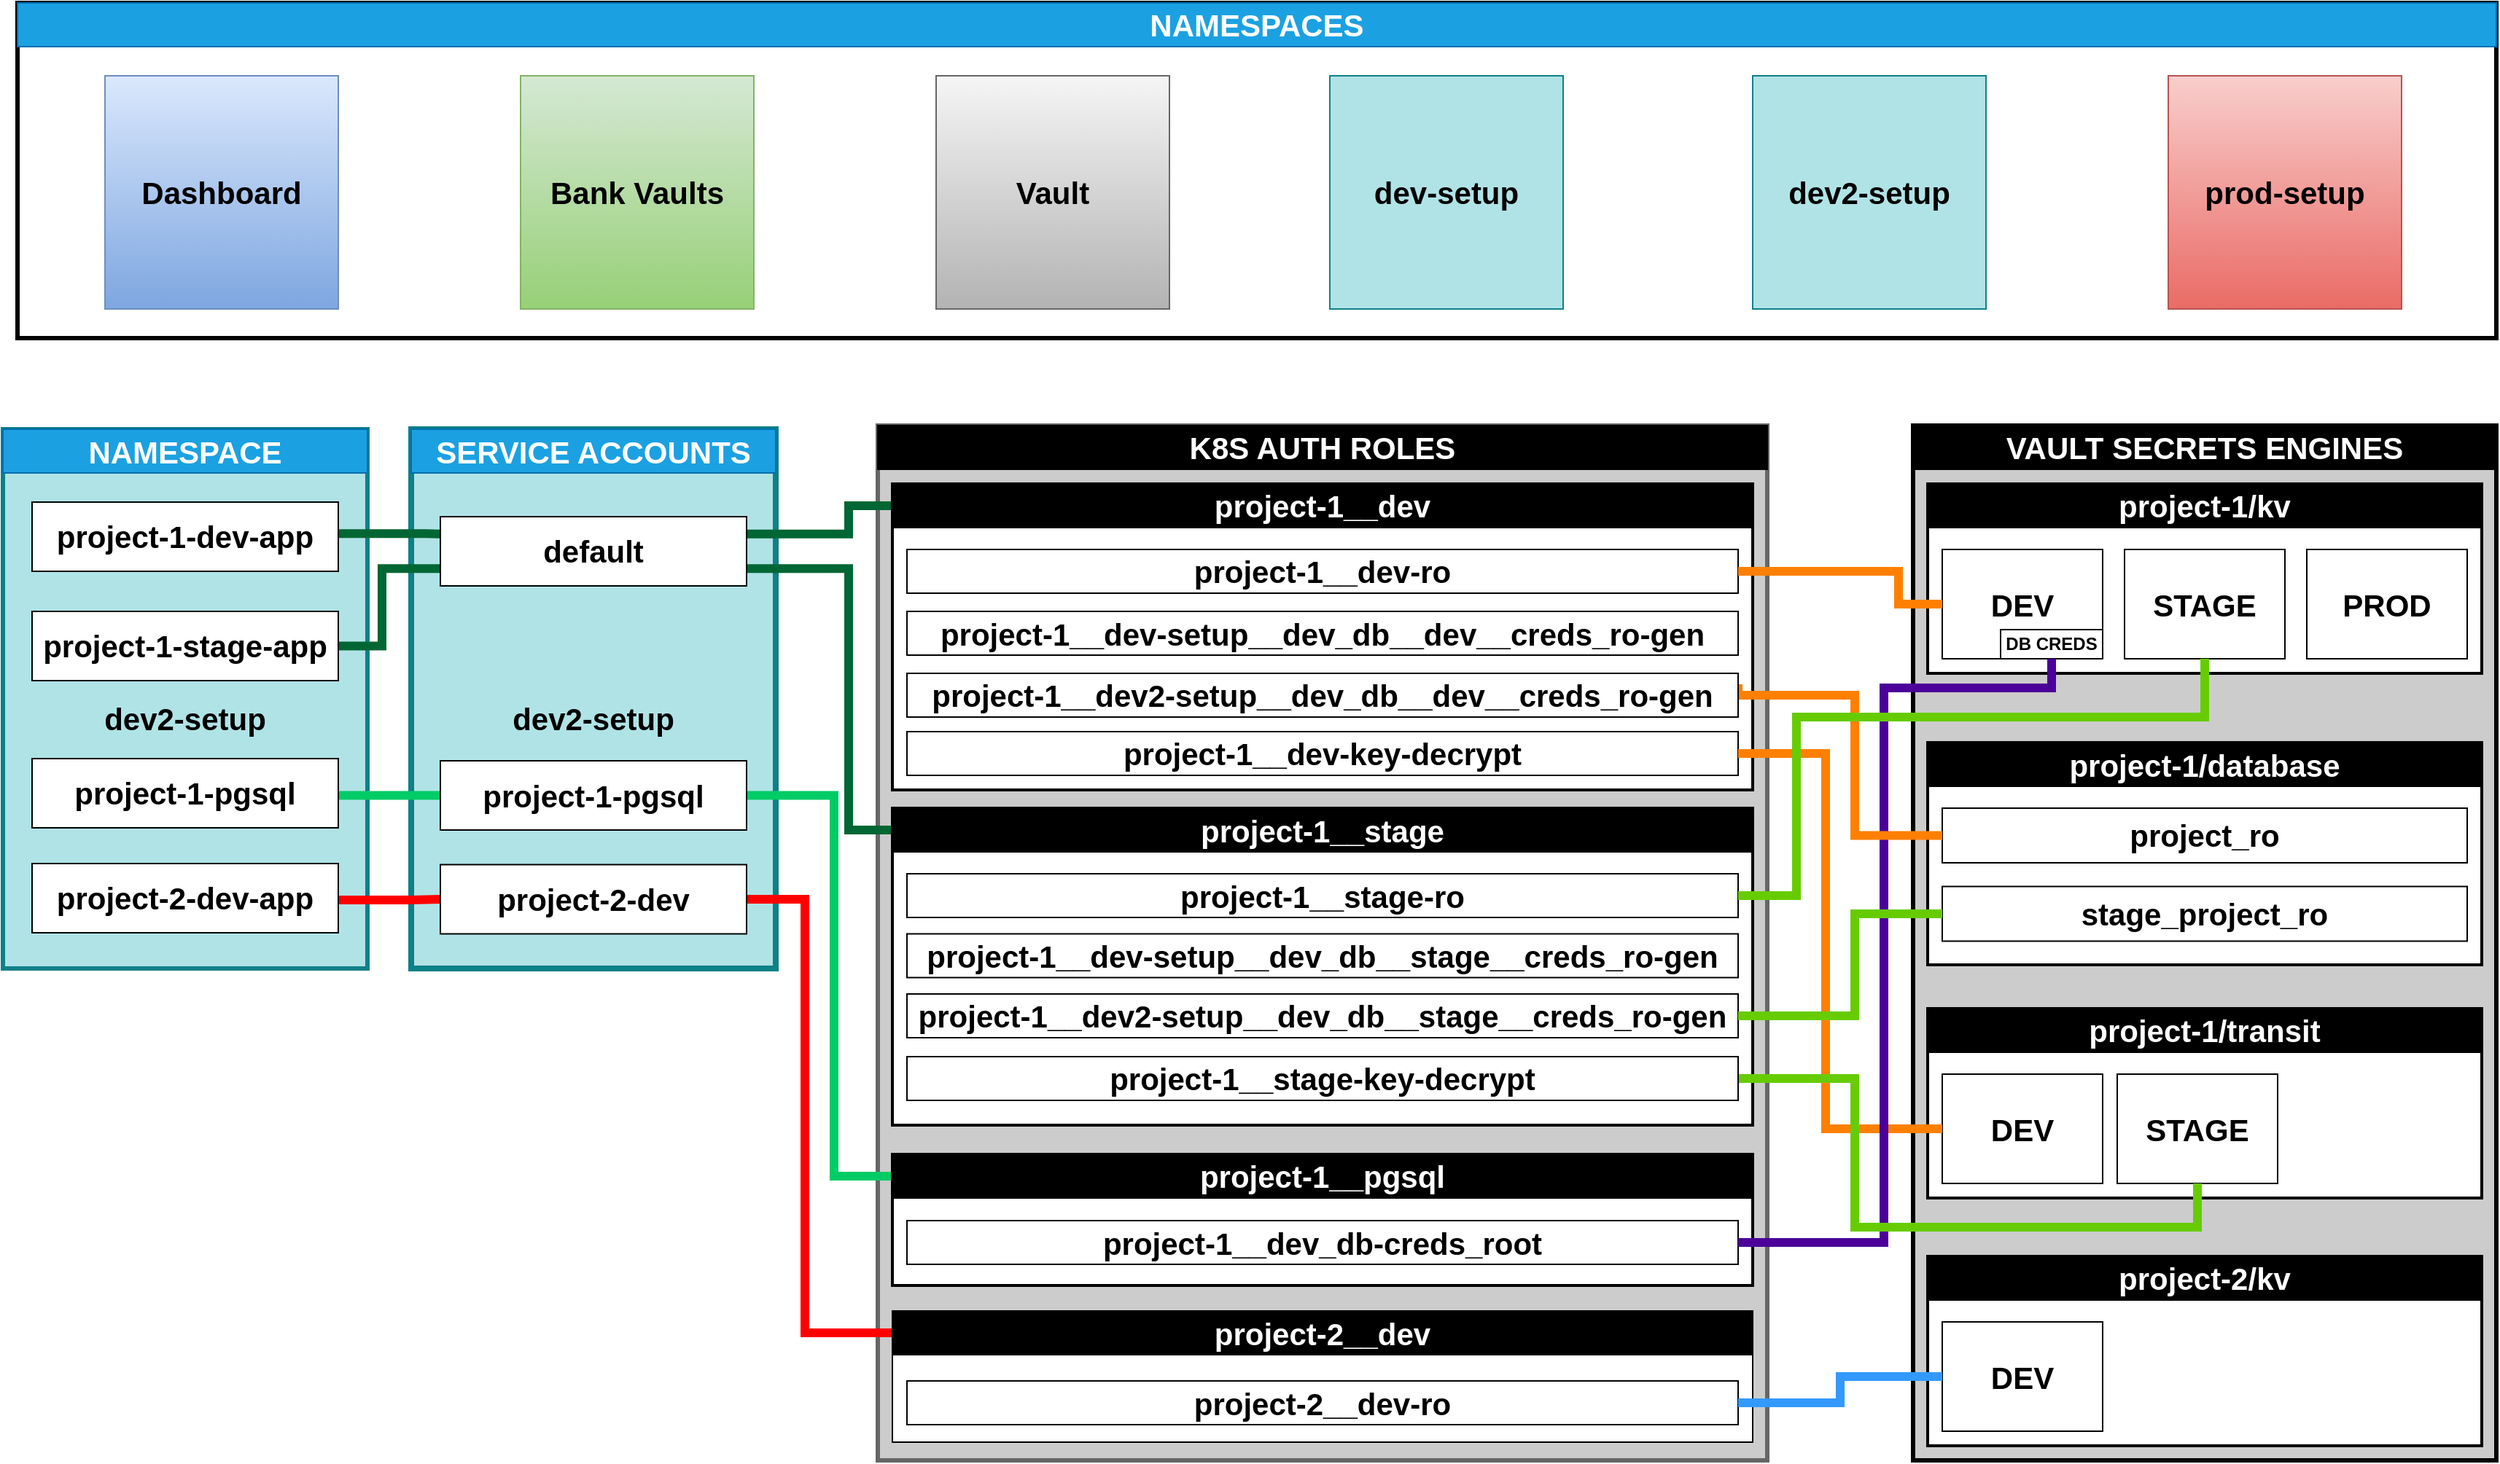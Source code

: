 <mxfile version="14.6.13" type="device"><diagram id="BAF_-7gqzAUOzykMEZvE" name="Page-1"><mxGraphModel dx="2881" dy="2304" grid="1" gridSize="10" guides="1" tooltips="1" connect="1" arrows="1" fold="1" page="1" pageScale="1" pageWidth="850" pageHeight="1100" math="0" shadow="0"><root><mxCell id="0"/><mxCell id="1" parent="0"/><mxCell id="eI4nsN-iS0UbOhHZ_C9s-115" value="&lt;b&gt;&lt;br&gt;dev2-setup&lt;/b&gt;" style="rounded=0;whiteSpace=wrap;html=1;fontSize=21;strokeWidth=4;fillColor=#b0e3e6;strokeColor=#0e8088;" parent="1" vertex="1"><mxGeometry x="-90" y="282.5" width="250" height="370" as="geometry"/></mxCell><mxCell id="eI4nsN-iS0UbOhHZ_C9s-113" value="&lt;b&gt;&lt;br&gt;dev2-setup&lt;/b&gt;" style="rounded=0;whiteSpace=wrap;html=1;fontSize=21;strokeWidth=3;fillColor=#b0e3e6;strokeColor=#0e8088;" parent="1" vertex="1"><mxGeometry x="-370" y="282.5" width="250" height="370" as="geometry"/></mxCell><mxCell id="eI4nsN-iS0UbOhHZ_C9s-38" value="" style="rounded=0;whiteSpace=wrap;html=1;strokeWidth=3;" parent="1" vertex="1"><mxGeometry x="-360" y="-10" width="1700" height="230" as="geometry"/></mxCell><mxCell id="eI4nsN-iS0UbOhHZ_C9s-2" value="Bank Vaults" style="whiteSpace=wrap;html=1;aspect=fixed;fontStyle=1;fontSize=21;gradientColor=#97d077;fillColor=#d5e8d4;strokeColor=#82b366;" parent="1" vertex="1"><mxGeometry x="-15" y="40" width="160" height="160" as="geometry"/></mxCell><mxCell id="eI4nsN-iS0UbOhHZ_C9s-3" value="Vault" style="whiteSpace=wrap;html=1;aspect=fixed;fontStyle=1;fontSize=21;gradientColor=#b3b3b3;fillColor=#f5f5f5;strokeColor=#666666;" parent="1" vertex="1"><mxGeometry x="270" y="40" width="160" height="160" as="geometry"/></mxCell><mxCell id="eI4nsN-iS0UbOhHZ_C9s-4" value="dev-setup" style="whiteSpace=wrap;html=1;aspect=fixed;fontStyle=1;fontSize=21;fillColor=#b0e3e6;strokeColor=#0e8088;" parent="1" vertex="1"><mxGeometry x="540" y="40" width="160" height="160" as="geometry"/></mxCell><mxCell id="eI4nsN-iS0UbOhHZ_C9s-5" value="prod-setup" style="whiteSpace=wrap;html=1;aspect=fixed;fontStyle=1;fontSize=21;gradientColor=#ea6b66;fillColor=#f8cecc;strokeColor=#b85450;" parent="1" vertex="1"><mxGeometry x="1115" y="40" width="160" height="160" as="geometry"/></mxCell><mxCell id="eI4nsN-iS0UbOhHZ_C9s-20" value="Dashboard" style="whiteSpace=wrap;html=1;aspect=fixed;fontStyle=1;fontSize=21;gradientColor=#7ea6e0;fillColor=#dae8fc;strokeColor=#6c8ebf;" parent="1" vertex="1"><mxGeometry x="-300" y="40" width="160" height="160" as="geometry"/></mxCell><mxCell id="eI4nsN-iS0UbOhHZ_C9s-24" value="SERVICE ACCOUNTS" style="rounded=0;whiteSpace=wrap;html=1;fontStyle=1;fontSize=21;fillColor=#1ba1e2;fontColor=#ffffff;strokeColor=#006EAF;" parent="1" vertex="1"><mxGeometry x="-90" y="282.5" width="250" height="30" as="geometry"/></mxCell><mxCell id="eI4nsN-iS0UbOhHZ_C9s-39" value="NAMESPACES" style="rounded=0;whiteSpace=wrap;html=1;fontStyle=1;fontSize=21;fontColor=#ffffff;fillColor=#1ba1e2;strokeColor=#006EAF;" parent="1" vertex="1"><mxGeometry x="-360" y="-10" width="1700" height="30" as="geometry"/></mxCell><mxCell id="eI4nsN-iS0UbOhHZ_C9s-40" value="" style="rounded=0;whiteSpace=wrap;html=1;strokeWidth=3;fillColor=#CCCCCC;" parent="1" vertex="1"><mxGeometry x="940" y="280" width="400" height="710" as="geometry"/></mxCell><mxCell id="eI4nsN-iS0UbOhHZ_C9s-41" value="VAULT SECRETS ENGINES" style="rounded=0;whiteSpace=wrap;html=1;fillColor=#000000;fontColor=#FFFFFF;fontStyle=1;fontSize=21;" parent="1" vertex="1"><mxGeometry x="940" y="280" width="400" height="30" as="geometry"/></mxCell><mxCell id="eI4nsN-iS0UbOhHZ_C9s-42" value="" style="rounded=0;whiteSpace=wrap;html=1;strokeWidth=2;" parent="1" vertex="1"><mxGeometry x="950" y="320" width="380" height="130" as="geometry"/></mxCell><mxCell id="eI4nsN-iS0UbOhHZ_C9s-43" value="project-1/kv" style="rounded=0;whiteSpace=wrap;html=1;fontStyle=1;fontSize=21;fontColor=#FFFFFF;fillColor=#000000;" parent="1" vertex="1"><mxGeometry x="950" y="320" width="380" height="30" as="geometry"/></mxCell><mxCell id="eI4nsN-iS0UbOhHZ_C9s-44" value="DEV" style="rounded=0;whiteSpace=wrap;html=1;fontStyle=1;fontSize=21;" parent="1" vertex="1"><mxGeometry x="960" y="365" width="110" height="75" as="geometry"/></mxCell><mxCell id="eI4nsN-iS0UbOhHZ_C9s-45" value="STAGE" style="rounded=0;whiteSpace=wrap;html=1;fontStyle=1;fontSize=21;" parent="1" vertex="1"><mxGeometry x="1085" y="365" width="110" height="75" as="geometry"/></mxCell><mxCell id="eI4nsN-iS0UbOhHZ_C9s-46" value="PROD" style="rounded=0;whiteSpace=wrap;html=1;fontStyle=1;fontSize=21;" parent="1" vertex="1"><mxGeometry x="1210" y="365" width="110" height="75" as="geometry"/></mxCell><mxCell id="eI4nsN-iS0UbOhHZ_C9s-47" value="" style="rounded=0;whiteSpace=wrap;html=1;strokeWidth=2;" parent="1" vertex="1"><mxGeometry x="950" y="850" width="380" height="130" as="geometry"/></mxCell><mxCell id="eI4nsN-iS0UbOhHZ_C9s-48" value="project-2/kv" style="rounded=0;whiteSpace=wrap;html=1;fillColor=#000000;fontStyle=1;fontSize=21;fontColor=#FFFFFF;" parent="1" vertex="1"><mxGeometry x="950" y="850" width="380" height="30" as="geometry"/></mxCell><mxCell id="eI4nsN-iS0UbOhHZ_C9s-49" value="DEV" style="rounded=0;whiteSpace=wrap;html=1;fontStyle=1;fontSize=21;" parent="1" vertex="1"><mxGeometry x="960" y="895" width="110" height="75" as="geometry"/></mxCell><mxCell id="eI4nsN-iS0UbOhHZ_C9s-59" value="" style="rounded=0;whiteSpace=wrap;html=1;strokeWidth=2;" parent="1" vertex="1"><mxGeometry x="950" y="680" width="380" height="130" as="geometry"/></mxCell><mxCell id="eI4nsN-iS0UbOhHZ_C9s-60" value="project-1/transit" style="rounded=0;whiteSpace=wrap;html=1;fontStyle=1;fillColor=#000000;fontColor=#FFFFFF;fontSize=21;" parent="1" vertex="1"><mxGeometry x="950" y="680" width="380" height="30" as="geometry"/></mxCell><mxCell id="eI4nsN-iS0UbOhHZ_C9s-61" value="DEV" style="rounded=0;whiteSpace=wrap;html=1;fontStyle=1;fontSize=21;" parent="1" vertex="1"><mxGeometry x="960" y="725" width="110" height="75" as="geometry"/></mxCell><mxCell id="eI4nsN-iS0UbOhHZ_C9s-62" value="STAGE" style="rounded=0;whiteSpace=wrap;html=1;fontStyle=1;fontSize=21;" parent="1" vertex="1"><mxGeometry x="1080" y="725" width="110" height="75" as="geometry"/></mxCell><mxCell id="eI4nsN-iS0UbOhHZ_C9s-68" value="DB CREDS" style="rounded=0;whiteSpace=wrap;html=1;fontStyle=1" parent="1" vertex="1"><mxGeometry x="1000" y="420" width="70" height="20" as="geometry"/></mxCell><mxCell id="eI4nsN-iS0UbOhHZ_C9s-74" value="NAMESPACE" style="rounded=0;whiteSpace=wrap;html=1;fontSize=21;fontColor=#ffffff;fillColor=#1ba1e2;strokeColor=#006EAF;fontStyle=1" parent="1" vertex="1"><mxGeometry x="-370" y="282.5" width="250" height="30" as="geometry"/></mxCell><mxCell id="eI4nsN-iS0UbOhHZ_C9s-75" value="" style="rounded=0;whiteSpace=wrap;html=1;strokeWidth=3;strokeColor=#666666;fontColor=#333333;fillColor=#CCCCCC;" parent="1" vertex="1"><mxGeometry x="230" y="280" width="610" height="710" as="geometry"/></mxCell><mxCell id="eI4nsN-iS0UbOhHZ_C9s-76" value="K8S AUTH ROLES" style="rounded=0;whiteSpace=wrap;html=1;fillColor=#000000;fontColor=#FFFFFF;fontStyle=1;fontSize=21;" parent="1" vertex="1"><mxGeometry x="230" y="280" width="610" height="30" as="geometry"/></mxCell><mxCell id="eI4nsN-iS0UbOhHZ_C9s-129" style="edgeStyle=orthogonalEdgeStyle;rounded=0;orthogonalLoop=1;jettySize=auto;html=1;exitX=0;exitY=0.5;exitDx=0;exitDy=0;entryX=1;entryY=0.25;entryDx=0;entryDy=0;fontSize=21;fontColor=#FFFFFF;endArrow=none;endFill=0;strokeWidth=6;strokeColor=#006633;" parent="1" source="eI4nsN-iS0UbOhHZ_C9s-78" target="eI4nsN-iS0UbOhHZ_C9s-117" edge="1"><mxGeometry relative="1" as="geometry"><Array as="points"><mxPoint x="210" y="335"/><mxPoint x="210" y="354"/></Array></mxGeometry></mxCell><mxCell id="eI4nsN-iS0UbOhHZ_C9s-77" value="" style="rounded=0;whiteSpace=wrap;html=1;strokeWidth=2;" parent="1" vertex="1"><mxGeometry x="240" y="320" width="590" height="210" as="geometry"/></mxCell><mxCell id="eI4nsN-iS0UbOhHZ_C9s-78" value="project-1__dev" style="rounded=0;whiteSpace=wrap;html=1;fontStyle=1;fontSize=21;fontColor=#FFFFFF;fillColor=#000000;" parent="1" vertex="1"><mxGeometry x="240" y="320" width="590" height="30" as="geometry"/></mxCell><mxCell id="eI4nsN-iS0UbOhHZ_C9s-79" value="&lt;span class=&quot;pl-s&quot;&gt;&lt;span class=&quot;pl-pds&quot;&gt;&lt;/span&gt;project-1__dev-ro&lt;/span&gt;" style="rounded=0;whiteSpace=wrap;html=1;fontStyle=1;fontSize=21;" parent="1" vertex="1"><mxGeometry x="250" y="365" width="570" height="30" as="geometry"/></mxCell><mxCell id="eI4nsN-iS0UbOhHZ_C9s-130" style="edgeStyle=orthogonalEdgeStyle;rounded=0;orthogonalLoop=1;jettySize=auto;html=1;exitX=0;exitY=0.5;exitDx=0;exitDy=0;entryX=1;entryY=0.75;entryDx=0;entryDy=0;fontSize=21;fontColor=#FFFFFF;endArrow=none;endFill=0;strokeWidth=6;strokeColor=#006633;" parent="1" source="eI4nsN-iS0UbOhHZ_C9s-86" target="eI4nsN-iS0UbOhHZ_C9s-117" edge="1"><mxGeometry relative="1" as="geometry"><Array as="points"><mxPoint x="210" y="558"/><mxPoint x="210" y="378"/></Array></mxGeometry></mxCell><mxCell id="eI4nsN-iS0UbOhHZ_C9s-85" value="" style="rounded=0;whiteSpace=wrap;html=1;strokeWidth=2;" parent="1" vertex="1"><mxGeometry x="240" y="542.5" width="590" height="217.5" as="geometry"/></mxCell><mxCell id="eI4nsN-iS0UbOhHZ_C9s-86" value="project-1__stage" style="rounded=0;whiteSpace=wrap;html=1;fontStyle=1;fillColor=#000000;fontColor=#FFFFFF;fontSize=21;" parent="1" vertex="1"><mxGeometry x="240" y="542.5" width="590" height="30" as="geometry"/></mxCell><mxCell id="eI4nsN-iS0UbOhHZ_C9s-131" style="edgeStyle=orthogonalEdgeStyle;rounded=0;orthogonalLoop=1;jettySize=auto;html=1;exitX=0;exitY=0.5;exitDx=0;exitDy=0;entryX=1;entryY=0.5;entryDx=0;entryDy=0;fontSize=21;fontColor=#FFFFFF;endArrow=none;endFill=0;strokeWidth=6;strokeColor=#00CC66;" parent="1" source="eI4nsN-iS0UbOhHZ_C9s-91" target="eI4nsN-iS0UbOhHZ_C9s-116" edge="1"><mxGeometry relative="1" as="geometry"><Array as="points"><mxPoint x="200" y="795"/><mxPoint x="200" y="534"/></Array></mxGeometry></mxCell><mxCell id="eI4nsN-iS0UbOhHZ_C9s-90" value="" style="rounded=0;whiteSpace=wrap;html=1;strokeWidth=2;" parent="1" vertex="1"><mxGeometry x="240" y="780" width="590" height="90" as="geometry"/></mxCell><mxCell id="eI4nsN-iS0UbOhHZ_C9s-91" value="project-1__pgsql" style="rounded=0;whiteSpace=wrap;html=1;fillColor=#000000;fontStyle=1;fontSize=21;fontColor=#FFFFFF;" parent="1" vertex="1"><mxGeometry x="240" y="780" width="590" height="30" as="geometry"/></mxCell><mxCell id="eI4nsN-iS0UbOhHZ_C9s-132" style="edgeStyle=orthogonalEdgeStyle;rounded=0;orthogonalLoop=1;jettySize=auto;html=1;exitX=0;exitY=0.5;exitDx=0;exitDy=0;entryX=1;entryY=0.5;entryDx=0;entryDy=0;fontSize=21;fontColor=#FFFFFF;endArrow=none;endFill=0;strokeWidth=6;strokeColor=#FF0000;" parent="1" source="eI4nsN-iS0UbOhHZ_C9s-94" target="eI4nsN-iS0UbOhHZ_C9s-118" edge="1"><mxGeometry relative="1" as="geometry"><Array as="points"><mxPoint x="180" y="903"/><mxPoint x="180" y="605"/></Array></mxGeometry></mxCell><mxCell id="eI4nsN-iS0UbOhHZ_C9s-93" value="" style="rounded=0;whiteSpace=wrap;html=1;" parent="1" vertex="1"><mxGeometry x="240" y="887.5" width="590" height="90" as="geometry"/></mxCell><mxCell id="eI4nsN-iS0UbOhHZ_C9s-94" value="project-2__dev" style="rounded=0;whiteSpace=wrap;html=1;fillColor=#000000;fontStyle=1;fontSize=21;fontColor=#FFFFFF;" parent="1" vertex="1"><mxGeometry x="240" y="887.5" width="590" height="30" as="geometry"/></mxCell><mxCell id="eI4nsN-iS0UbOhHZ_C9s-96" value="project-1__dev-setup__dev_db__dev__creds_ro-gen" style="rounded=0;whiteSpace=wrap;html=1;fontStyle=1;fontSize=21;" parent="1" vertex="1"><mxGeometry x="250" y="407.5" width="570" height="30" as="geometry"/></mxCell><mxCell id="eI4nsN-iS0UbOhHZ_C9s-97" value="&lt;span class=&quot;pl-s&quot;&gt;&lt;span class=&quot;pl-pds&quot;&gt;&lt;/span&gt;project-1__stage-ro&lt;/span&gt;" style="rounded=0;whiteSpace=wrap;html=1;fontStyle=1;fontSize=21;" parent="1" vertex="1"><mxGeometry x="250" y="587.5" width="570" height="30" as="geometry"/></mxCell><mxCell id="eI4nsN-iS0UbOhHZ_C9s-98" value="&lt;span class=&quot;pl-s&quot;&gt;project-1__dev-setup__dev_db__stage__creds_ro-gen&lt;span class=&quot;pl-pds&quot;&gt;&lt;/span&gt;&lt;/span&gt;" style="rounded=0;whiteSpace=wrap;html=1;fontStyle=1;fontSize=21;" parent="1" vertex="1"><mxGeometry x="250" y="628.75" width="570" height="30" as="geometry"/></mxCell><mxCell id="eI4nsN-iS0UbOhHZ_C9s-101" value="&lt;span class=&quot;pl-s&quot;&gt;project-1__dev_db-creds_root&lt;span class=&quot;pl-pds&quot;&gt;&lt;/span&gt;&lt;/span&gt;" style="rounded=0;whiteSpace=wrap;html=1;fontStyle=1;fontSize=21;" parent="1" vertex="1"><mxGeometry x="250" y="825.5" width="570" height="30" as="geometry"/></mxCell><mxCell id="eI4nsN-iS0UbOhHZ_C9s-103" value="&lt;span class=&quot;pl-s&quot;&gt;&lt;span class=&quot;pl-pds&quot;&gt;&lt;/span&gt;project-2__dev-ro&lt;/span&gt;" style="rounded=0;whiteSpace=wrap;html=1;fontStyle=1;fontSize=21;" parent="1" vertex="1"><mxGeometry x="250" y="935.5" width="570" height="30" as="geometry"/></mxCell><mxCell id="eI4nsN-iS0UbOhHZ_C9s-120" style="edgeStyle=orthogonalEdgeStyle;rounded=0;orthogonalLoop=1;jettySize=auto;html=1;exitX=0.998;exitY=0.455;exitDx=0;exitDy=0;entryX=0;entryY=0.25;entryDx=0;entryDy=0;fontSize=21;fontColor=#FFFFFF;strokeWidth=6;exitPerimeter=0;endArrow=none;endFill=0;strokeColor=#006633;" parent="1" source="eI4nsN-iS0UbOhHZ_C9s-107" target="eI4nsN-iS0UbOhHZ_C9s-117" edge="1"><mxGeometry relative="1" as="geometry"><Array as="points"><mxPoint x="-80" y="354.5"/><mxPoint x="-80" y="354.5"/></Array></mxGeometry></mxCell><mxCell id="eI4nsN-iS0UbOhHZ_C9s-107" value="project-1-dev-app" style="rounded=0;whiteSpace=wrap;html=1;fontSize=21;strokeWidth=1;fontStyle=1" parent="1" vertex="1"><mxGeometry x="-350" y="332.5" width="210" height="47.5" as="geometry"/></mxCell><mxCell id="eI4nsN-iS0UbOhHZ_C9s-121" style="edgeStyle=orthogonalEdgeStyle;rounded=0;orthogonalLoop=1;jettySize=auto;html=1;exitX=1;exitY=0.5;exitDx=0;exitDy=0;entryX=0;entryY=0.75;entryDx=0;entryDy=0;fontSize=21;fontColor=#FFFFFF;strokeWidth=6;endArrow=none;endFill=0;strokeColor=#006633;" parent="1" source="eI4nsN-iS0UbOhHZ_C9s-108" target="eI4nsN-iS0UbOhHZ_C9s-117" edge="1"><mxGeometry relative="1" as="geometry"><Array as="points"><mxPoint x="-110" y="431"/><mxPoint x="-110" y="378"/></Array></mxGeometry></mxCell><mxCell id="eI4nsN-iS0UbOhHZ_C9s-108" value="project-1-stage-app" style="rounded=0;whiteSpace=wrap;html=1;fontSize=21;strokeWidth=1;fontStyle=1" parent="1" vertex="1"><mxGeometry x="-350" y="407.5" width="210" height="47.5" as="geometry"/></mxCell><mxCell id="eI4nsN-iS0UbOhHZ_C9s-122" style="edgeStyle=orthogonalEdgeStyle;rounded=0;orthogonalLoop=1;jettySize=auto;html=1;exitX=1;exitY=0.5;exitDx=0;exitDy=0;entryX=0;entryY=0.5;entryDx=0;entryDy=0;fontSize=21;fontColor=#FFFFFF;strokeWidth=6;endArrow=none;endFill=0;strokeColor=#00CC66;" parent="1" source="eI4nsN-iS0UbOhHZ_C9s-112" target="eI4nsN-iS0UbOhHZ_C9s-116" edge="1"><mxGeometry relative="1" as="geometry"><Array as="points"><mxPoint x="-140" y="533.5"/></Array></mxGeometry></mxCell><mxCell id="eI4nsN-iS0UbOhHZ_C9s-112" value="project-1-pgsql" style="rounded=0;whiteSpace=wrap;html=1;fontSize=21;strokeWidth=1;fontStyle=1" parent="1" vertex="1"><mxGeometry x="-350" y="508.5" width="210" height="47.5" as="geometry"/></mxCell><mxCell id="eI4nsN-iS0UbOhHZ_C9s-123" style="edgeStyle=orthogonalEdgeStyle;rounded=0;orthogonalLoop=1;jettySize=auto;html=1;exitX=1;exitY=0.5;exitDx=0;exitDy=0;entryX=0;entryY=0.5;entryDx=0;entryDy=0;fontSize=21;fontColor=#FFFFFF;strokeWidth=6;endArrow=none;endFill=0;strokeColor=#FF0000;" parent="1" source="eI4nsN-iS0UbOhHZ_C9s-114" target="eI4nsN-iS0UbOhHZ_C9s-118" edge="1"><mxGeometry relative="1" as="geometry"><Array as="points"><mxPoint x="-140" y="605.5"/><mxPoint x="-90" y="605.5"/></Array></mxGeometry></mxCell><mxCell id="eI4nsN-iS0UbOhHZ_C9s-114" value="project-2-dev-app" style="rounded=0;whiteSpace=wrap;html=1;fontSize=21;strokeWidth=1;fontStyle=1" parent="1" vertex="1"><mxGeometry x="-350" y="580.5" width="210" height="47.5" as="geometry"/></mxCell><mxCell id="eI4nsN-iS0UbOhHZ_C9s-116" value="project-1-pgsql" style="rounded=0;whiteSpace=wrap;html=1;fontSize=21;strokeWidth=1;fontStyle=1" parent="1" vertex="1"><mxGeometry x="-70" y="510" width="210" height="47.5" as="geometry"/></mxCell><mxCell id="eI4nsN-iS0UbOhHZ_C9s-117" value="default" style="rounded=0;whiteSpace=wrap;html=1;fontSize=21;strokeWidth=1;fontStyle=1" parent="1" vertex="1"><mxGeometry x="-70" y="342.5" width="210" height="47.5" as="geometry"/></mxCell><mxCell id="eI4nsN-iS0UbOhHZ_C9s-118" value="project-2-dev" style="rounded=0;whiteSpace=wrap;html=1;fontSize=21;strokeWidth=1;fontStyle=1" parent="1" vertex="1"><mxGeometry x="-70" y="581.25" width="210" height="47.5" as="geometry"/></mxCell><mxCell id="2XdNPjoH4GsQAgy4dsem-1" value="&lt;span class=&quot;pl-s&quot;&gt;project-1__dev-key-decrypt&lt;span class=&quot;pl-pds&quot;&gt;&lt;/span&gt;&lt;/span&gt;" style="rounded=0;whiteSpace=wrap;html=1;fontStyle=1;fontSize=21;" parent="1" vertex="1"><mxGeometry x="250" y="490" width="570" height="30" as="geometry"/></mxCell><mxCell id="2XdNPjoH4GsQAgy4dsem-2" value="" style="rounded=0;whiteSpace=wrap;html=1;strokeWidth=2;" parent="1" vertex="1"><mxGeometry x="950" y="497.5" width="380" height="152.5" as="geometry"/></mxCell><mxCell id="2XdNPjoH4GsQAgy4dsem-3" value="project-1/database" style="rounded=0;whiteSpace=wrap;html=1;fontStyle=1;fillColor=#000000;fontColor=#FFFFFF;fontSize=21;" parent="1" vertex="1"><mxGeometry x="950" y="497.5" width="380" height="30" as="geometry"/></mxCell><mxCell id="2XdNPjoH4GsQAgy4dsem-4" value="project_ro" style="rounded=0;whiteSpace=wrap;html=1;fontStyle=1;fontSize=21;" parent="1" vertex="1"><mxGeometry x="960" y="542.5" width="360" height="37.5" as="geometry"/></mxCell><mxCell id="eI4nsN-iS0UbOhHZ_C9s-138" style="edgeStyle=orthogonalEdgeStyle;rounded=0;orthogonalLoop=1;jettySize=auto;html=1;exitX=1;exitY=0.5;exitDx=0;exitDy=0;fontSize=21;fontColor=#FFFFFF;endArrow=none;endFill=0;strokeWidth=6;strokeColor=#FF8000;entryX=0;entryY=0.5;entryDx=0;entryDy=0;" parent="1" source="2XdNPjoH4GsQAgy4dsem-1" target="eI4nsN-iS0UbOhHZ_C9s-61" edge="1"><mxGeometry relative="1" as="geometry"><Array as="points"><mxPoint x="880" y="505"/><mxPoint x="880" y="763"/></Array><mxPoint x="960" y="740" as="targetPoint"/></mxGeometry></mxCell><mxCell id="eI4nsN-iS0UbOhHZ_C9s-137" style="edgeStyle=orthogonalEdgeStyle;rounded=0;orthogonalLoop=1;jettySize=auto;html=1;exitX=1;exitY=0.5;exitDx=0;exitDy=0;entryX=0;entryY=0.5;entryDx=0;entryDy=0;fontSize=21;fontColor=#FFFFFF;endArrow=none;endFill=0;strokeWidth=6;strokeColor=#FF8000;" parent="1" source="eI4nsN-iS0UbOhHZ_C9s-79" target="eI4nsN-iS0UbOhHZ_C9s-44" edge="1"><mxGeometry relative="1" as="geometry"><Array as="points"><mxPoint x="930" y="380"/><mxPoint x="930" y="403"/></Array></mxGeometry></mxCell><mxCell id="eI4nsN-iS0UbOhHZ_C9s-136" style="edgeStyle=orthogonalEdgeStyle;rounded=0;orthogonalLoop=1;jettySize=auto;html=1;exitX=1;exitY=0.5;exitDx=0;exitDy=0;fontSize=21;fontColor=#FFFFFF;endArrow=none;endFill=0;strokeWidth=6;strokeColor=#3399FF;entryX=0;entryY=0.5;entryDx=0;entryDy=0;" parent="1" source="eI4nsN-iS0UbOhHZ_C9s-103" target="eI4nsN-iS0UbOhHZ_C9s-49" edge="1"><mxGeometry relative="1" as="geometry"><Array as="points"/><mxPoint x="930" y="941" as="targetPoint"/></mxGeometry></mxCell><mxCell id="eI4nsN-iS0UbOhHZ_C9s-135" style="edgeStyle=orthogonalEdgeStyle;rounded=0;orthogonalLoop=1;jettySize=auto;html=1;exitX=1;exitY=0.5;exitDx=0;exitDy=0;entryX=0.5;entryY=1;entryDx=0;entryDy=0;fontSize=21;fontColor=#FFFFFF;endArrow=none;endFill=0;strokeWidth=6;strokeColor=#4C0099;" parent="1" source="eI4nsN-iS0UbOhHZ_C9s-101" target="eI4nsN-iS0UbOhHZ_C9s-68" edge="1"><mxGeometry relative="1" as="geometry"><Array as="points"><mxPoint x="920" y="840"/><mxPoint x="920" y="460"/><mxPoint x="1035" y="460"/></Array></mxGeometry></mxCell><mxCell id="2XdNPjoH4GsQAgy4dsem-6" style="edgeStyle=orthogonalEdgeStyle;rounded=0;orthogonalLoop=1;jettySize=auto;html=1;exitX=1;exitY=0.25;exitDx=0;exitDy=0;entryX=0;entryY=0.5;entryDx=0;entryDy=0;strokeColor=#FF8000;strokeWidth=6;endArrow=none;endFill=0;" parent="1" source="pBSS9HAHtIsFjcHprHaE-4" target="2XdNPjoH4GsQAgy4dsem-4" edge="1"><mxGeometry relative="1" as="geometry"><Array as="points"><mxPoint x="820" y="465"/><mxPoint x="900" y="465"/><mxPoint x="900" y="561"/></Array></mxGeometry></mxCell><mxCell id="eI4nsN-iS0UbOhHZ_C9s-139" style="edgeStyle=orthogonalEdgeStyle;rounded=0;orthogonalLoop=1;jettySize=auto;html=1;exitX=1;exitY=0.5;exitDx=0;exitDy=0;entryX=0.5;entryY=1;entryDx=0;entryDy=0;fontSize=21;fontColor=#FFFFFF;endArrow=none;endFill=0;strokeWidth=6;strokeColor=#66CC00;" parent="1" source="zj-wlLPRC2wLW2949bNk-1" target="eI4nsN-iS0UbOhHZ_C9s-62" edge="1"><mxGeometry relative="1" as="geometry"><Array as="points"><mxPoint x="900" y="728"/><mxPoint x="900" y="830"/><mxPoint x="1135" y="830"/></Array></mxGeometry></mxCell><mxCell id="eI4nsN-iS0UbOhHZ_C9s-134" style="edgeStyle=orthogonalEdgeStyle;rounded=0;orthogonalLoop=1;jettySize=auto;html=1;entryX=0.5;entryY=1;entryDx=0;entryDy=0;fontSize=21;fontColor=#FFFFFF;endArrow=none;endFill=0;strokeWidth=6;strokeColor=#66CC00;exitX=1;exitY=0.5;exitDx=0;exitDy=0;" parent="1" source="eI4nsN-iS0UbOhHZ_C9s-97" target="eI4nsN-iS0UbOhHZ_C9s-45" edge="1"><mxGeometry relative="1" as="geometry"><Array as="points"><mxPoint x="860" y="603"/><mxPoint x="860" y="480"/><mxPoint x="1140" y="480"/></Array><mxPoint x="860" y="600" as="sourcePoint"/></mxGeometry></mxCell><mxCell id="pBSS9HAHtIsFjcHprHaE-1" value="&lt;span&gt;project-1__dev2-setup__dev_db__stage__creds_ro-gen&lt;/span&gt;" style="rounded=0;whiteSpace=wrap;html=1;fontStyle=1;fontSize=21;" parent="1" vertex="1"><mxGeometry x="250" y="670" width="570" height="30" as="geometry"/></mxCell><mxCell id="pBSS9HAHtIsFjcHprHaE-2" value="stage_project_ro" style="rounded=0;whiteSpace=wrap;html=1;fontStyle=1;fontSize=21;" parent="1" vertex="1"><mxGeometry x="960" y="596.25" width="360" height="37.5" as="geometry"/></mxCell><mxCell id="pBSS9HAHtIsFjcHprHaE-3" style="edgeStyle=orthogonalEdgeStyle;rounded=0;orthogonalLoop=1;jettySize=auto;html=1;exitX=1;exitY=0.5;exitDx=0;exitDy=0;entryX=0;entryY=0.5;entryDx=0;entryDy=0;endArrow=none;endFill=0;strokeWidth=6;strokeColor=#66cc00;" parent="1" source="pBSS9HAHtIsFjcHprHaE-1" target="pBSS9HAHtIsFjcHprHaE-2" edge="1"><mxGeometry relative="1" as="geometry"><Array as="points"><mxPoint x="900" y="685"/><mxPoint x="900" y="615"/></Array></mxGeometry></mxCell><mxCell id="pBSS9HAHtIsFjcHprHaE-4" value="project-1__dev2-setup__dev_db__dev__creds_ro-gen" style="rounded=0;whiteSpace=wrap;html=1;fontStyle=1;fontSize=21;" parent="1" vertex="1"><mxGeometry x="250" y="450" width="570" height="30" as="geometry"/></mxCell><mxCell id="1hssPeBj4wgsZ52xaJbI-1" value="dev2-setup" style="whiteSpace=wrap;html=1;aspect=fixed;fontStyle=1;fontSize=21;fillColor=#b0e3e6;strokeColor=#0e8088;" parent="1" vertex="1"><mxGeometry x="830" y="40" width="160" height="160" as="geometry"/></mxCell><mxCell id="zj-wlLPRC2wLW2949bNk-1" value="&lt;span class=&quot;pl-s&quot;&gt;project-1__stage-key-decrypt&lt;span class=&quot;pl-pds&quot;&gt;&lt;/span&gt;&lt;/span&gt;" style="rounded=0;whiteSpace=wrap;html=1;fontStyle=1;fontSize=21;" vertex="1" parent="1"><mxGeometry x="250" y="713" width="570" height="30" as="geometry"/></mxCell></root></mxGraphModel></diagram></mxfile>